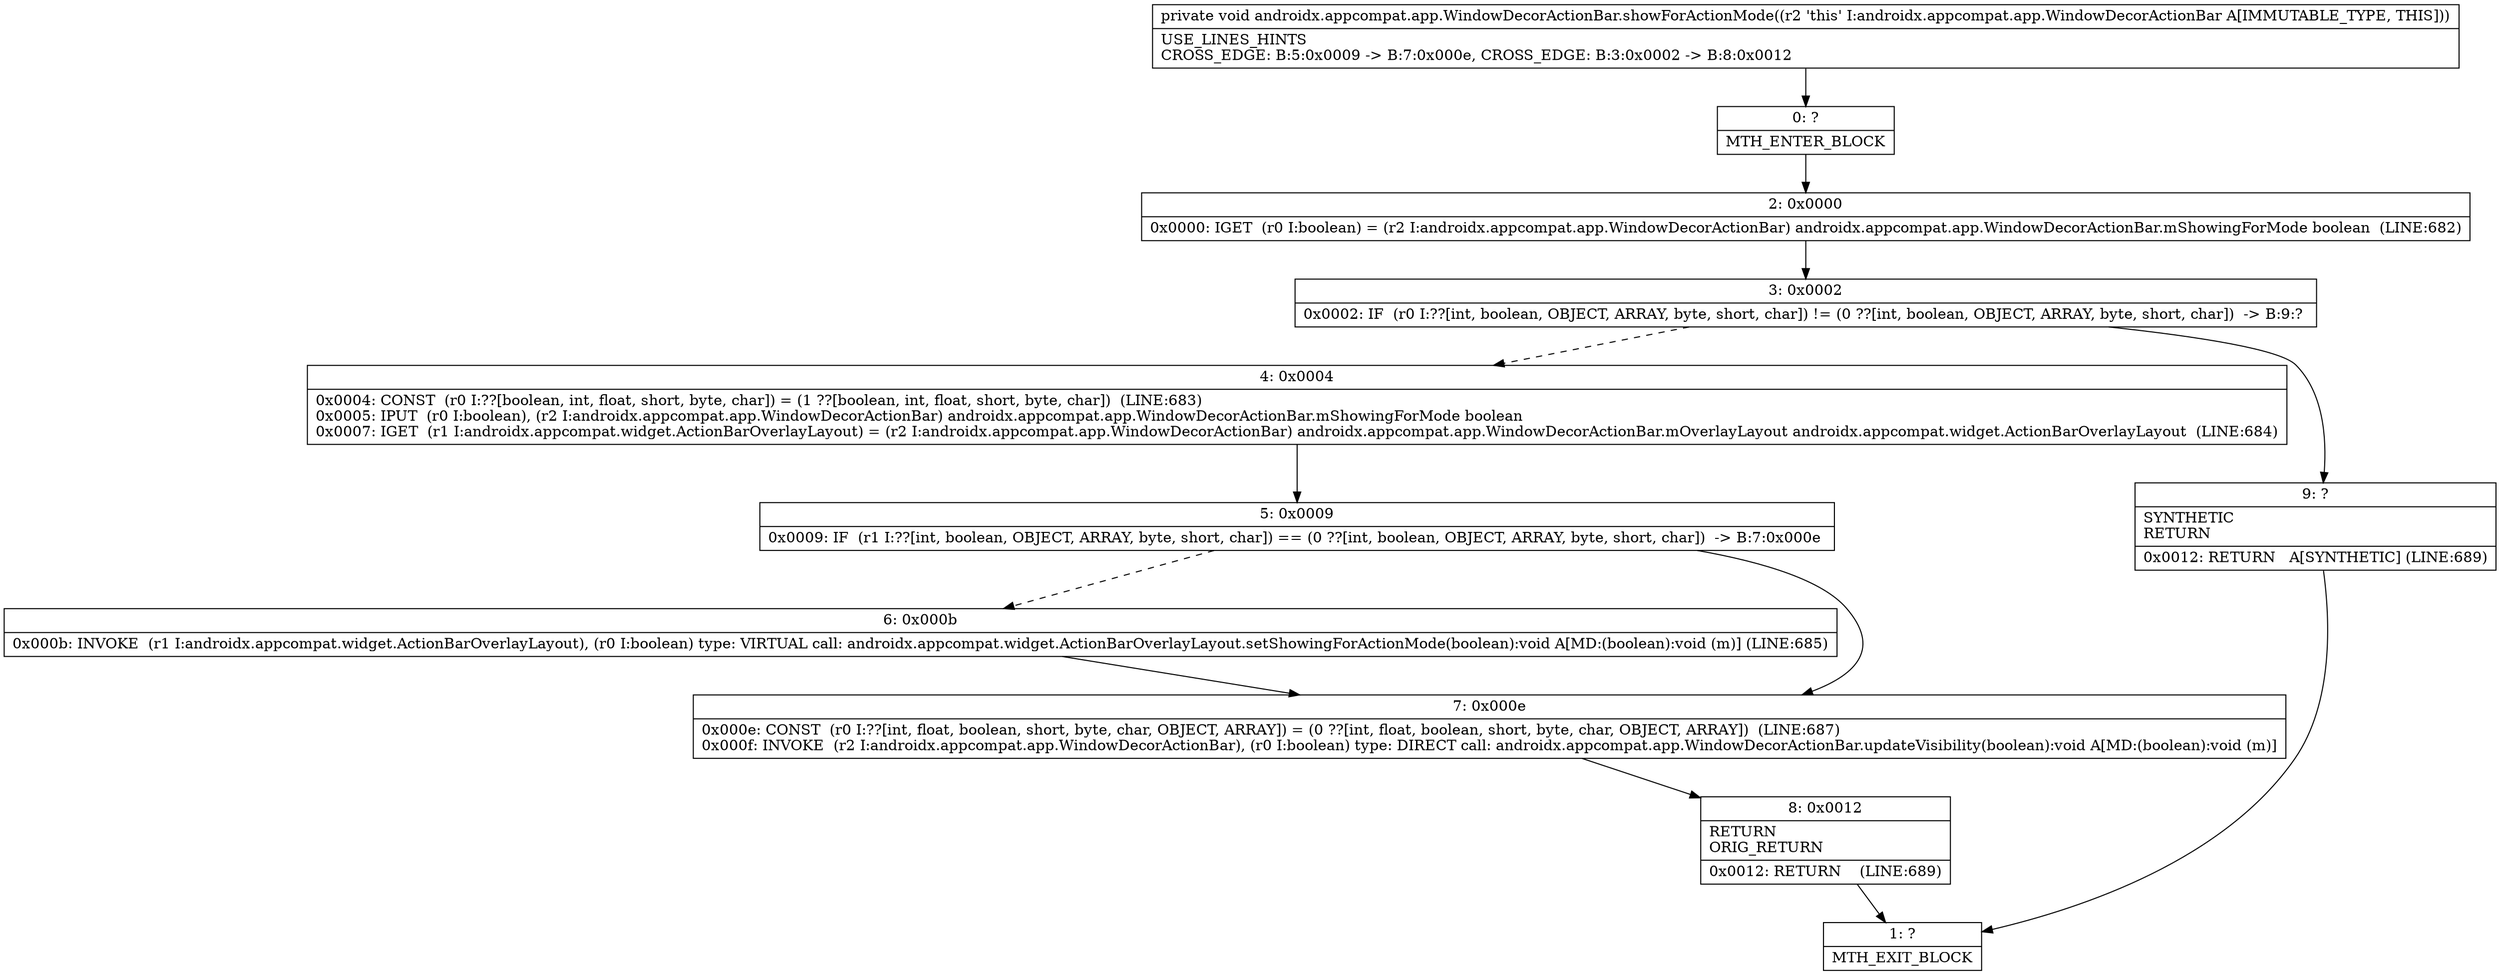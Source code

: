 digraph "CFG forandroidx.appcompat.app.WindowDecorActionBar.showForActionMode()V" {
Node_0 [shape=record,label="{0\:\ ?|MTH_ENTER_BLOCK\l}"];
Node_2 [shape=record,label="{2\:\ 0x0000|0x0000: IGET  (r0 I:boolean) = (r2 I:androidx.appcompat.app.WindowDecorActionBar) androidx.appcompat.app.WindowDecorActionBar.mShowingForMode boolean  (LINE:682)\l}"];
Node_3 [shape=record,label="{3\:\ 0x0002|0x0002: IF  (r0 I:??[int, boolean, OBJECT, ARRAY, byte, short, char]) != (0 ??[int, boolean, OBJECT, ARRAY, byte, short, char])  \-\> B:9:? \l}"];
Node_4 [shape=record,label="{4\:\ 0x0004|0x0004: CONST  (r0 I:??[boolean, int, float, short, byte, char]) = (1 ??[boolean, int, float, short, byte, char])  (LINE:683)\l0x0005: IPUT  (r0 I:boolean), (r2 I:androidx.appcompat.app.WindowDecorActionBar) androidx.appcompat.app.WindowDecorActionBar.mShowingForMode boolean \l0x0007: IGET  (r1 I:androidx.appcompat.widget.ActionBarOverlayLayout) = (r2 I:androidx.appcompat.app.WindowDecorActionBar) androidx.appcompat.app.WindowDecorActionBar.mOverlayLayout androidx.appcompat.widget.ActionBarOverlayLayout  (LINE:684)\l}"];
Node_5 [shape=record,label="{5\:\ 0x0009|0x0009: IF  (r1 I:??[int, boolean, OBJECT, ARRAY, byte, short, char]) == (0 ??[int, boolean, OBJECT, ARRAY, byte, short, char])  \-\> B:7:0x000e \l}"];
Node_6 [shape=record,label="{6\:\ 0x000b|0x000b: INVOKE  (r1 I:androidx.appcompat.widget.ActionBarOverlayLayout), (r0 I:boolean) type: VIRTUAL call: androidx.appcompat.widget.ActionBarOverlayLayout.setShowingForActionMode(boolean):void A[MD:(boolean):void (m)] (LINE:685)\l}"];
Node_7 [shape=record,label="{7\:\ 0x000e|0x000e: CONST  (r0 I:??[int, float, boolean, short, byte, char, OBJECT, ARRAY]) = (0 ??[int, float, boolean, short, byte, char, OBJECT, ARRAY])  (LINE:687)\l0x000f: INVOKE  (r2 I:androidx.appcompat.app.WindowDecorActionBar), (r0 I:boolean) type: DIRECT call: androidx.appcompat.app.WindowDecorActionBar.updateVisibility(boolean):void A[MD:(boolean):void (m)]\l}"];
Node_8 [shape=record,label="{8\:\ 0x0012|RETURN\lORIG_RETURN\l|0x0012: RETURN    (LINE:689)\l}"];
Node_1 [shape=record,label="{1\:\ ?|MTH_EXIT_BLOCK\l}"];
Node_9 [shape=record,label="{9\:\ ?|SYNTHETIC\lRETURN\l|0x0012: RETURN   A[SYNTHETIC] (LINE:689)\l}"];
MethodNode[shape=record,label="{private void androidx.appcompat.app.WindowDecorActionBar.showForActionMode((r2 'this' I:androidx.appcompat.app.WindowDecorActionBar A[IMMUTABLE_TYPE, THIS]))  | USE_LINES_HINTS\lCROSS_EDGE: B:5:0x0009 \-\> B:7:0x000e, CROSS_EDGE: B:3:0x0002 \-\> B:8:0x0012\l}"];
MethodNode -> Node_0;Node_0 -> Node_2;
Node_2 -> Node_3;
Node_3 -> Node_4[style=dashed];
Node_3 -> Node_9;
Node_4 -> Node_5;
Node_5 -> Node_6[style=dashed];
Node_5 -> Node_7;
Node_6 -> Node_7;
Node_7 -> Node_8;
Node_8 -> Node_1;
Node_9 -> Node_1;
}

